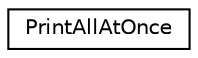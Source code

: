 digraph "Graphical Class Hierarchy"
{
 // LATEX_PDF_SIZE
  edge [fontname="Helvetica",fontsize="10",labelfontname="Helvetica",labelfontsize="10"];
  node [fontname="Helvetica",fontsize="10",shape=record];
  rankdir="LR";
  Node0 [label="PrintAllAtOnce",height=0.2,width=0.4,color="black", fillcolor="white", style="filled",URL="$structPrintAllAtOnce.html",tooltip=" "];
}

